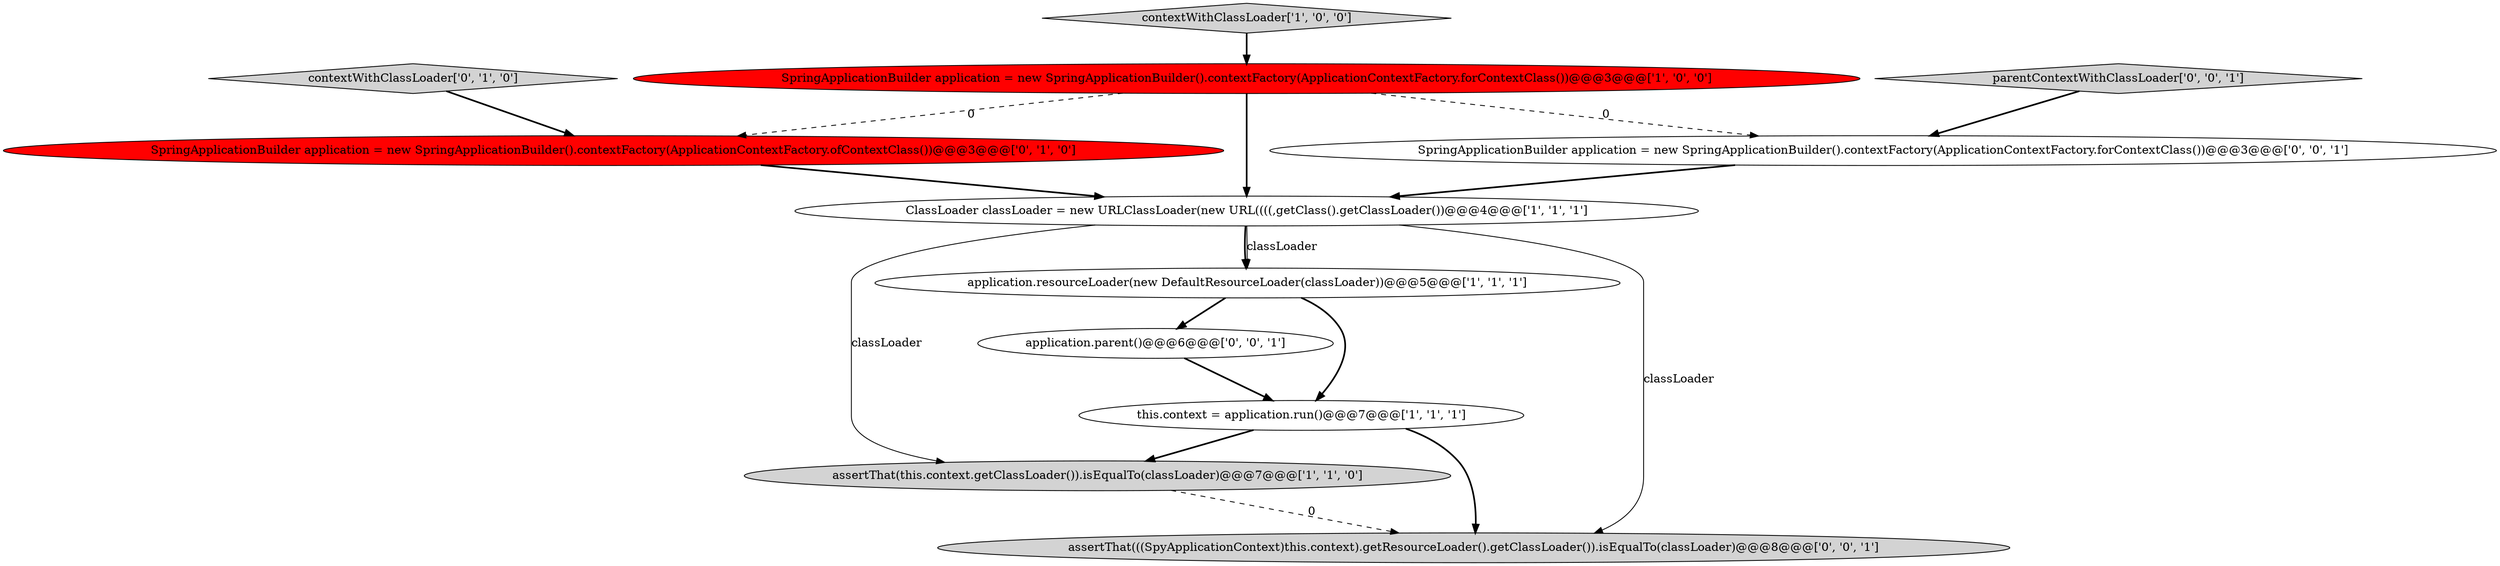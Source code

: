 digraph {
5 [style = filled, label = "ClassLoader classLoader = new URLClassLoader(new URL((((,getClass().getClassLoader())@@@4@@@['1', '1', '1']", fillcolor = white, shape = ellipse image = "AAA0AAABBB1BBB"];
0 [style = filled, label = "SpringApplicationBuilder application = new SpringApplicationBuilder().contextFactory(ApplicationContextFactory.forContextClass())@@@3@@@['1', '0', '0']", fillcolor = red, shape = ellipse image = "AAA1AAABBB1BBB"];
4 [style = filled, label = "assertThat(this.context.getClassLoader()).isEqualTo(classLoader)@@@7@@@['1', '1', '0']", fillcolor = lightgray, shape = ellipse image = "AAA0AAABBB1BBB"];
10 [style = filled, label = "application.parent()@@@6@@@['0', '0', '1']", fillcolor = white, shape = ellipse image = "AAA0AAABBB3BBB"];
1 [style = filled, label = "application.resourceLoader(new DefaultResourceLoader(classLoader))@@@5@@@['1', '1', '1']", fillcolor = white, shape = ellipse image = "AAA0AAABBB1BBB"];
6 [style = filled, label = "SpringApplicationBuilder application = new SpringApplicationBuilder().contextFactory(ApplicationContextFactory.ofContextClass())@@@3@@@['0', '1', '0']", fillcolor = red, shape = ellipse image = "AAA1AAABBB2BBB"];
7 [style = filled, label = "contextWithClassLoader['0', '1', '0']", fillcolor = lightgray, shape = diamond image = "AAA0AAABBB2BBB"];
11 [style = filled, label = "SpringApplicationBuilder application = new SpringApplicationBuilder().contextFactory(ApplicationContextFactory.forContextClass())@@@3@@@['0', '0', '1']", fillcolor = white, shape = ellipse image = "AAA0AAABBB3BBB"];
8 [style = filled, label = "assertThat(((SpyApplicationContext)this.context).getResourceLoader().getClassLoader()).isEqualTo(classLoader)@@@8@@@['0', '0', '1']", fillcolor = lightgray, shape = ellipse image = "AAA0AAABBB3BBB"];
3 [style = filled, label = "contextWithClassLoader['1', '0', '0']", fillcolor = lightgray, shape = diamond image = "AAA0AAABBB1BBB"];
2 [style = filled, label = "this.context = application.run()@@@7@@@['1', '1', '1']", fillcolor = white, shape = ellipse image = "AAA0AAABBB1BBB"];
9 [style = filled, label = "parentContextWithClassLoader['0', '0', '1']", fillcolor = lightgray, shape = diamond image = "AAA0AAABBB3BBB"];
5->1 [style = bold, label=""];
6->5 [style = bold, label=""];
11->5 [style = bold, label=""];
1->2 [style = bold, label=""];
10->2 [style = bold, label=""];
5->8 [style = solid, label="classLoader"];
0->6 [style = dashed, label="0"];
0->11 [style = dashed, label="0"];
4->8 [style = dashed, label="0"];
9->11 [style = bold, label=""];
5->4 [style = solid, label="classLoader"];
1->10 [style = bold, label=""];
2->4 [style = bold, label=""];
5->1 [style = solid, label="classLoader"];
3->0 [style = bold, label=""];
7->6 [style = bold, label=""];
2->8 [style = bold, label=""];
0->5 [style = bold, label=""];
}
